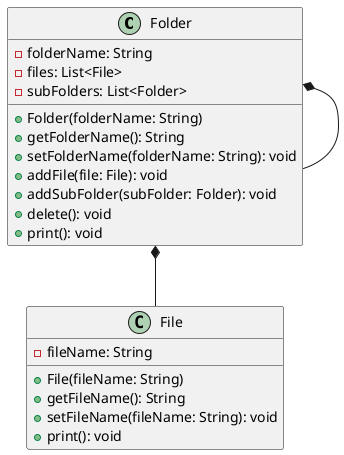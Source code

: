 @startuml classdiagram4

class Folder {
  - folderName: String
  - files: List<File>
  - subFolders: List<Folder>

  + Folder(folderName: String)
  + getFolderName(): String
  + setFolderName(folderName: String): void
  + addFile(file: File): void
  + addSubFolder(subFolder: Folder): void
  + delete(): void
  + print(): void
}

class File {
  - fileName: String

  + File(fileName: String)
  + getFileName(): String
  + setFileName(fileName: String): void
  + print(): void
}

Folder *-- Folder
Folder *-- File

@enduml

